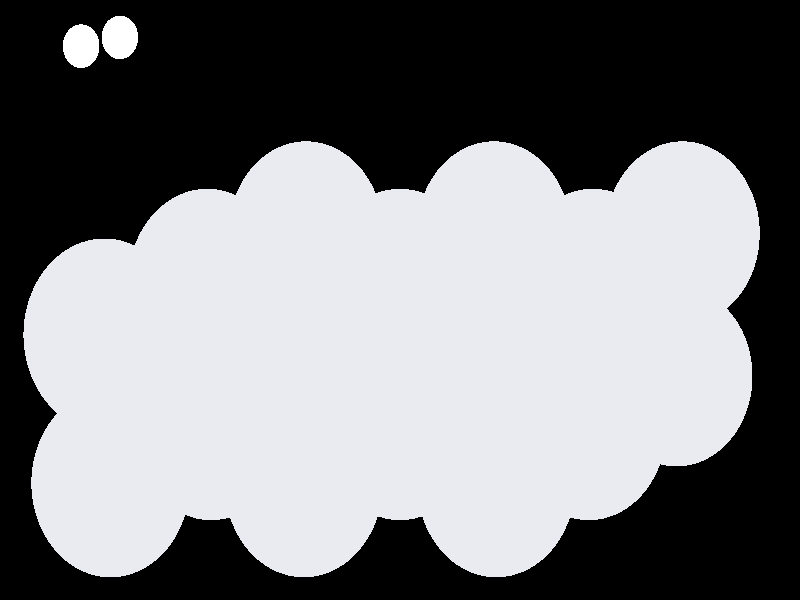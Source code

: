 #include "colors.inc"
#include "finish.inc"

global_settings {assumed_gamma 1 max_trace_level 6}
background {color White transmit 1.0}
camera {perspective
  right -11.34*x up 7.14*y
  direction 100.00*z
  location <0,0,100.00> look_at <0,0,0>}


light_source {<  2.00,   3.00,  40.00> color White
  area_light <0.70, 0, 0>, <0, 0.70, 0>, 3, 3
  adaptive 1 jitter}
// no fog
#declare simple = finish {phong 0.7}
#declare pale = finish {ambient 0.5 diffuse 0.85 roughness 0.001 specular 0.200 }
#declare intermediate = finish {ambient 0.3 diffuse 0.6 specular 0.1 roughness 0.04}
#declare vmd = finish {ambient 0.0 diffuse 0.65 phong 0.1 phong_size 40.0 specular 0.5 }
#declare jmol = finish {ambient 0.2 diffuse 0.6 specular 1 roughness 0.001 metallic}
#declare ase2 = finish {ambient 0.05 brilliance 3 diffuse 0.6 metallic specular 0.7 roughness 0.04 reflection 0.15}
#declare ase3 = finish {ambient 0.15 brilliance 2 diffuse 0.6 metallic specular 1.0 roughness 0.001 reflection 0.0}
#declare glass = finish {ambient 0.05 diffuse 0.3 specular 1.0 roughness 0.001}
#declare glass2 = finish {ambient 0.01 diffuse 0.3 specular 1.0 reflection 0.25 roughness 0.001}
#declare Rcell = 0.050;
#declare Rbond = 0.100;

#macro atom(LOC, R, COL, TRANS, FIN)
  sphere{LOC, R texture{pigment{color COL transmit TRANS} finish{FIN}}}
#end
#macro constrain(LOC, R, COL, TRANS FIN)
union{torus{R, Rcell rotate 45*z texture{pigment{color COL transmit TRANS} finish{FIN}}}
     torus{R, Rcell rotate -45*z texture{pigment{color COL transmit TRANS} finish{FIN}}}
     translate LOC}
#end

// no cell vertices
atom(< -4.24,  -2.25,  -3.37>, 1.16, rgb <0.82, 0.82, 0.88>, 0.0, ase3) // #0
atom(< -1.41,  -2.25,  -3.37>, 1.16, rgb <0.82, 0.82, 0.88>, 0.0, ase3) // #1
atom(<  1.41,  -2.25,  -3.37>, 1.16, rgb <0.82, 0.82, 0.88>, 0.0, ase3) // #2
atom(< -2.83,  -1.61,  -5.74>, 1.16, rgb <0.82, 0.82, 0.88>, 0.0, ase3) // #3
atom(<  0.00,  -1.61,  -5.74>, 1.16, rgb <0.82, 0.82, 0.88>, 0.0, ase3) // #4
atom(<  2.83,  -1.61,  -5.74>, 1.16, rgb <0.82, 0.82, 0.88>, 0.0, ase3) // #5
atom(< -1.41,  -0.98,  -8.11>, 1.16, rgb <0.82, 0.82, 0.88>, 0.0, ase3) // #6
atom(<  1.41,  -0.98,  -8.11>, 1.16, rgb <0.82, 0.82, 0.88>, 0.0, ase3) // #7
atom(<  4.24,  -0.98,  -8.11>, 1.16, rgb <0.82, 0.82, 0.88>, 0.0, ase3) // #8
atom(< -4.24,  -0.42,  -1.20>, 1.16, rgb <0.82, 0.82, 0.88>, 0.0, ase3) // #9
atom(< -1.41,  -0.42,  -1.19>, 1.16, rgb <0.82, 0.82, 0.88>, 0.0, ase3) // #10
atom(<  1.41,  -0.42,  -1.19>, 1.16, rgb <0.82, 0.82, 0.88>, 0.0, ase3) // #11
atom(< -2.83,   0.21,  -3.56>, 1.16, rgb <0.82, 0.82, 0.88>, 0.0, ase3) // #12
atom(<  0.00,   0.21,  -3.56>, 1.16, rgb <0.82, 0.82, 0.88>, 0.0, ase3) // #13
atom(<  2.83,   0.21,  -3.56>, 1.16, rgb <0.82, 0.82, 0.88>, 0.0, ase3) // #14
atom(< -1.41,   0.84,  -5.93>, 1.16, rgb <0.82, 0.82, 0.88>, 0.0, ase3) // #15
atom(<  1.41,   0.84,  -5.93>, 1.16, rgb <0.82, 0.82, 0.88>, 0.0, ase3) // #16
atom(<  4.24,   0.84,  -5.93>, 1.16, rgb <0.82, 0.82, 0.88>, 0.0, ase3) // #17
atom(< -3.99,   3.14,  -0.49>, 0.26, rgb <1.00, 1.00, 1.00>, 0.0, ase3) // #18
atom(< -4.52,   3.02,   0.00>, 0.26, rgb <1.00, 1.00, 1.00>, 0.0, ase3) // #19

// no constraints
